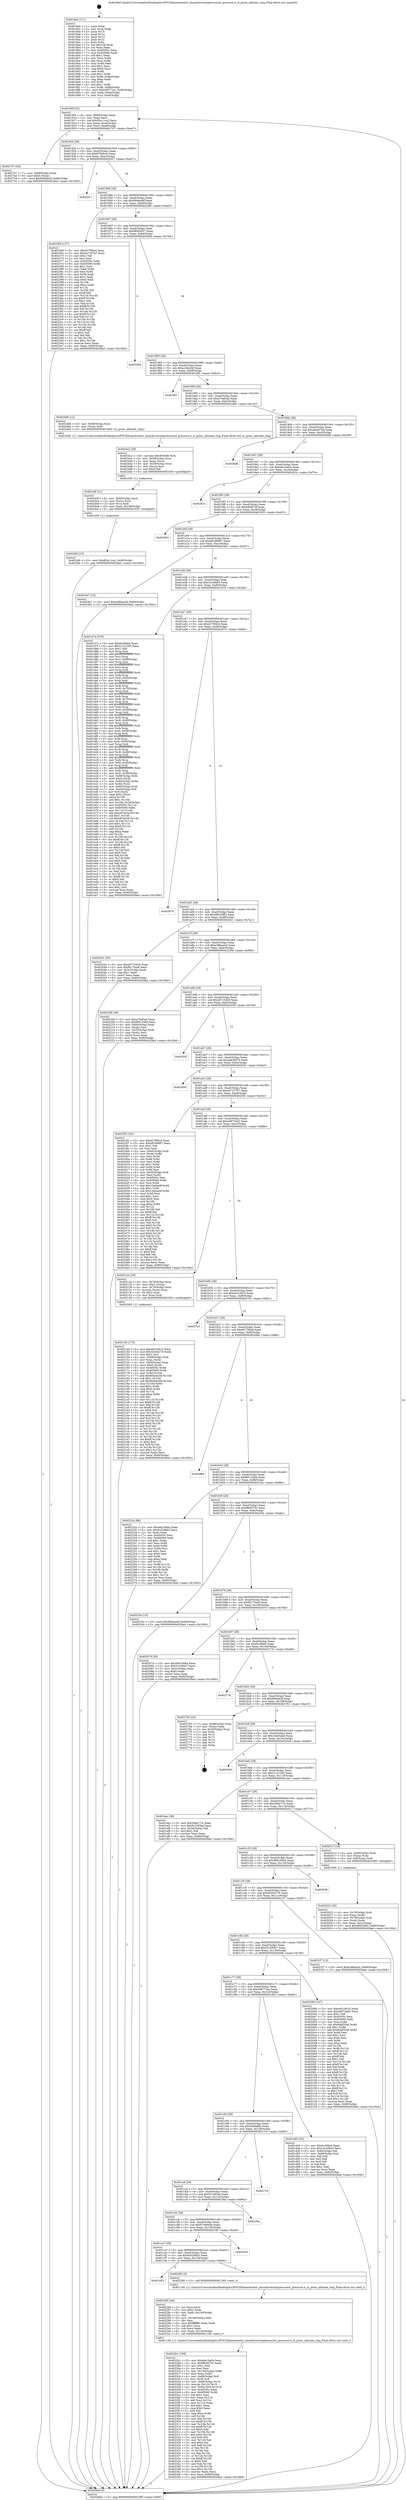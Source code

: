 digraph "0x4018a0" {
  label = "0x4018a0 (/mnt/c/Users/mathe/Desktop/tcc/POCII/binaries/extr_linuxdriversiiopressurest_pressure.h_st_press_allocate_ring_Final-ollvm.out::main(0))"
  labelloc = "t"
  node[shape=record]

  Entry [label="",width=0.3,height=0.3,shape=circle,fillcolor=black,style=filled]
  "0x40190f" [label="{
     0x40190f [32]\l
     | [instrs]\l
     &nbsp;&nbsp;0x40190f \<+6\>: mov -0x90(%rbp),%eax\l
     &nbsp;&nbsp;0x401915 \<+2\>: mov %eax,%ecx\l
     &nbsp;&nbsp;0x401917 \<+6\>: sub $0x85e11ca2,%ecx\l
     &nbsp;&nbsp;0x40191d \<+6\>: mov %eax,-0xa4(%rbp)\l
     &nbsp;&nbsp;0x401923 \<+6\>: mov %ecx,-0xa8(%rbp)\l
     &nbsp;&nbsp;0x401929 \<+6\>: je 0000000000402747 \<main+0xea7\>\l
  }"]
  "0x402747" [label="{
     0x402747 [28]\l
     | [instrs]\l
     &nbsp;&nbsp;0x402747 \<+7\>: mov -0x88(%rbp),%rax\l
     &nbsp;&nbsp;0x40274e \<+6\>: movl $0x0,(%rax)\l
     &nbsp;&nbsp;0x402754 \<+10\>: movl $0xfe66da3f,-0x90(%rbp)\l
     &nbsp;&nbsp;0x40275e \<+5\>: jmp 00000000004028ad \<main+0x100d\>\l
  }"]
  "0x40192f" [label="{
     0x40192f [28]\l
     | [instrs]\l
     &nbsp;&nbsp;0x40192f \<+5\>: jmp 0000000000401934 \<main+0x94\>\l
     &nbsp;&nbsp;0x401934 \<+6\>: mov -0xa4(%rbp),%eax\l
     &nbsp;&nbsp;0x40193a \<+5\>: sub $0x8784fcc0,%eax\l
     &nbsp;&nbsp;0x40193f \<+6\>: mov %eax,-0xac(%rbp)\l
     &nbsp;&nbsp;0x401945 \<+6\>: je 00000000004025c7 \<main+0xd27\>\l
  }"]
  Exit [label="",width=0.3,height=0.3,shape=circle,fillcolor=black,style=filled,peripheries=2]
  "0x4025c7" [label="{
     0x4025c7\l
  }", style=dashed]
  "0x40194b" [label="{
     0x40194b [28]\l
     | [instrs]\l
     &nbsp;&nbsp;0x40194b \<+5\>: jmp 0000000000401950 \<main+0xb0\>\l
     &nbsp;&nbsp;0x401950 \<+6\>: mov -0xa4(%rbp),%eax\l
     &nbsp;&nbsp;0x401956 \<+5\>: sub $0x994eeebf,%eax\l
     &nbsp;&nbsp;0x40195b \<+6\>: mov %eax,-0xb0(%rbp)\l
     &nbsp;&nbsp;0x401961 \<+6\>: je 0000000000402369 \<main+0xac9\>\l
  }"]
  "0x4024f4" [label="{
     0x4024f4 [15]\l
     | [instrs]\l
     &nbsp;&nbsp;0x4024f4 \<+10\>: movl $0x85e11ca2,-0x90(%rbp)\l
     &nbsp;&nbsp;0x4024fe \<+5\>: jmp 00000000004028ad \<main+0x100d\>\l
  }"]
  "0x402369" [label="{
     0x402369 [137]\l
     | [instrs]\l
     &nbsp;&nbsp;0x402369 \<+5\>: mov $0xd27f56c4,%eax\l
     &nbsp;&nbsp;0x40236e \<+5\>: mov $0xea7237b7,%ecx\l
     &nbsp;&nbsp;0x402373 \<+2\>: mov $0x1,%dl\l
     &nbsp;&nbsp;0x402375 \<+2\>: xor %esi,%esi\l
     &nbsp;&nbsp;0x402377 \<+7\>: mov 0x40505c,%edi\l
     &nbsp;&nbsp;0x40237e \<+8\>: mov 0x405060,%r8d\l
     &nbsp;&nbsp;0x402386 \<+3\>: sub $0x1,%esi\l
     &nbsp;&nbsp;0x402389 \<+3\>: mov %edi,%r9d\l
     &nbsp;&nbsp;0x40238c \<+3\>: add %esi,%r9d\l
     &nbsp;&nbsp;0x40238f \<+4\>: imul %r9d,%edi\l
     &nbsp;&nbsp;0x402393 \<+3\>: and $0x1,%edi\l
     &nbsp;&nbsp;0x402396 \<+3\>: cmp $0x0,%edi\l
     &nbsp;&nbsp;0x402399 \<+4\>: sete %r10b\l
     &nbsp;&nbsp;0x40239d \<+4\>: cmp $0xa,%r8d\l
     &nbsp;&nbsp;0x4023a1 \<+4\>: setl %r11b\l
     &nbsp;&nbsp;0x4023a5 \<+3\>: mov %r10b,%bl\l
     &nbsp;&nbsp;0x4023a8 \<+3\>: xor $0xff,%bl\l
     &nbsp;&nbsp;0x4023ab \<+3\>: mov %r11b,%r14b\l
     &nbsp;&nbsp;0x4023ae \<+4\>: xor $0xff,%r14b\l
     &nbsp;&nbsp;0x4023b2 \<+3\>: xor $0x1,%dl\l
     &nbsp;&nbsp;0x4023b5 \<+3\>: mov %bl,%r15b\l
     &nbsp;&nbsp;0x4023b8 \<+4\>: and $0xff,%r15b\l
     &nbsp;&nbsp;0x4023bc \<+3\>: and %dl,%r10b\l
     &nbsp;&nbsp;0x4023bf \<+3\>: mov %r14b,%r12b\l
     &nbsp;&nbsp;0x4023c2 \<+4\>: and $0xff,%r12b\l
     &nbsp;&nbsp;0x4023c6 \<+3\>: and %dl,%r11b\l
     &nbsp;&nbsp;0x4023c9 \<+3\>: or %r10b,%r15b\l
     &nbsp;&nbsp;0x4023cc \<+3\>: or %r11b,%r12b\l
     &nbsp;&nbsp;0x4023cf \<+3\>: xor %r12b,%r15b\l
     &nbsp;&nbsp;0x4023d2 \<+3\>: or %r14b,%bl\l
     &nbsp;&nbsp;0x4023d5 \<+3\>: xor $0xff,%bl\l
     &nbsp;&nbsp;0x4023d8 \<+3\>: or $0x1,%dl\l
     &nbsp;&nbsp;0x4023db \<+2\>: and %dl,%bl\l
     &nbsp;&nbsp;0x4023dd \<+3\>: or %bl,%r15b\l
     &nbsp;&nbsp;0x4023e0 \<+4\>: test $0x1,%r15b\l
     &nbsp;&nbsp;0x4023e4 \<+3\>: cmovne %ecx,%eax\l
     &nbsp;&nbsp;0x4023e7 \<+6\>: mov %eax,-0x90(%rbp)\l
     &nbsp;&nbsp;0x4023ed \<+5\>: jmp 00000000004028ad \<main+0x100d\>\l
  }"]
  "0x401967" [label="{
     0x401967 [28]\l
     | [instrs]\l
     &nbsp;&nbsp;0x401967 \<+5\>: jmp 000000000040196c \<main+0xcc\>\l
     &nbsp;&nbsp;0x40196c \<+6\>: mov -0xa4(%rbp),%eax\l
     &nbsp;&nbsp;0x401972 \<+5\>: sub $0x9f045d37,%eax\l
     &nbsp;&nbsp;0x401977 \<+6\>: mov %eax,-0xb4(%rbp)\l
     &nbsp;&nbsp;0x40197d \<+6\>: je 0000000000402004 \<main+0x764\>\l
  }"]
  "0x4024df" [label="{
     0x4024df [21]\l
     | [instrs]\l
     &nbsp;&nbsp;0x4024df \<+4\>: mov -0x68(%rbp),%rcx\l
     &nbsp;&nbsp;0x4024e3 \<+3\>: mov (%rcx),%rcx\l
     &nbsp;&nbsp;0x4024e6 \<+3\>: mov %rcx,%rdi\l
     &nbsp;&nbsp;0x4024e9 \<+6\>: mov %eax,-0x148(%rbp)\l
     &nbsp;&nbsp;0x4024ef \<+5\>: call 0000000000401030 \<free@plt\>\l
     | [calls]\l
     &nbsp;&nbsp;0x401030 \{1\} (unknown)\l
  }"]
  "0x402004" [label="{
     0x402004\l
  }", style=dashed]
  "0x401983" [label="{
     0x401983 [28]\l
     | [instrs]\l
     &nbsp;&nbsp;0x401983 \<+5\>: jmp 0000000000401988 \<main+0xe8\>\l
     &nbsp;&nbsp;0x401988 \<+6\>: mov -0xa4(%rbp),%eax\l
     &nbsp;&nbsp;0x40198e \<+5\>: sub $0xa14ba3ef,%eax\l
     &nbsp;&nbsp;0x401993 \<+6\>: mov %eax,-0xb8(%rbp)\l
     &nbsp;&nbsp;0x401999 \<+6\>: je 0000000000401f65 \<main+0x6c5\>\l
  }"]
  "0x4024c2" [label="{
     0x4024c2 [29]\l
     | [instrs]\l
     &nbsp;&nbsp;0x4024c2 \<+10\>: movabs $0x4030d6,%rdi\l
     &nbsp;&nbsp;0x4024cc \<+4\>: mov -0x58(%rbp),%rcx\l
     &nbsp;&nbsp;0x4024d0 \<+2\>: mov %eax,(%rcx)\l
     &nbsp;&nbsp;0x4024d2 \<+4\>: mov -0x58(%rbp),%rcx\l
     &nbsp;&nbsp;0x4024d6 \<+2\>: mov (%rcx),%esi\l
     &nbsp;&nbsp;0x4024d8 \<+2\>: mov $0x0,%al\l
     &nbsp;&nbsp;0x4024da \<+5\>: call 0000000000401040 \<printf@plt\>\l
     | [calls]\l
     &nbsp;&nbsp;0x401040 \{1\} (unknown)\l
  }"]
  "0x401f65" [label="{
     0x401f65\l
  }", style=dashed]
  "0x40199f" [label="{
     0x40199f [28]\l
     | [instrs]\l
     &nbsp;&nbsp;0x40199f \<+5\>: jmp 00000000004019a4 \<main+0x104\>\l
     &nbsp;&nbsp;0x4019a4 \<+6\>: mov -0xa4(%rbp),%eax\l
     &nbsp;&nbsp;0x4019aa \<+5\>: sub $0xa70afced,%eax\l
     &nbsp;&nbsp;0x4019af \<+6\>: mov %eax,-0xbc(%rbp)\l
     &nbsp;&nbsp;0x4019b5 \<+6\>: je 00000000004024b6 \<main+0xc16\>\l
  }"]
  "0x4022b1" [label="{
     0x4022b1 [169]\l
     | [instrs]\l
     &nbsp;&nbsp;0x4022b1 \<+5\>: mov $0xabe19a5a,%ecx\l
     &nbsp;&nbsp;0x4022b6 \<+5\>: mov $0xf9b9570c,%edx\l
     &nbsp;&nbsp;0x4022bb \<+3\>: mov $0x1,%dil\l
     &nbsp;&nbsp;0x4022be \<+2\>: xor %esi,%esi\l
     &nbsp;&nbsp;0x4022c0 \<+7\>: mov -0x144(%rbp),%r8d\l
     &nbsp;&nbsp;0x4022c7 \<+4\>: imul %eax,%r8d\l
     &nbsp;&nbsp;0x4022cb \<+4\>: mov -0x68(%rbp),%r9\l
     &nbsp;&nbsp;0x4022cf \<+3\>: mov (%r9),%r9\l
     &nbsp;&nbsp;0x4022d2 \<+4\>: mov -0x60(%rbp),%r10\l
     &nbsp;&nbsp;0x4022d6 \<+3\>: movslq (%r10),%r10\l
     &nbsp;&nbsp;0x4022d9 \<+4\>: mov %r8d,(%r9,%r10,4)\l
     &nbsp;&nbsp;0x4022dd \<+7\>: mov 0x40505c,%eax\l
     &nbsp;&nbsp;0x4022e4 \<+8\>: mov 0x405060,%r8d\l
     &nbsp;&nbsp;0x4022ec \<+3\>: sub $0x1,%esi\l
     &nbsp;&nbsp;0x4022ef \<+3\>: mov %eax,%r11d\l
     &nbsp;&nbsp;0x4022f2 \<+3\>: add %esi,%r11d\l
     &nbsp;&nbsp;0x4022f5 \<+4\>: imul %r11d,%eax\l
     &nbsp;&nbsp;0x4022f9 \<+3\>: and $0x1,%eax\l
     &nbsp;&nbsp;0x4022fc \<+3\>: cmp $0x0,%eax\l
     &nbsp;&nbsp;0x4022ff \<+3\>: sete %bl\l
     &nbsp;&nbsp;0x402302 \<+4\>: cmp $0xa,%r8d\l
     &nbsp;&nbsp;0x402306 \<+4\>: setl %r14b\l
     &nbsp;&nbsp;0x40230a \<+3\>: mov %bl,%r15b\l
     &nbsp;&nbsp;0x40230d \<+4\>: xor $0xff,%r15b\l
     &nbsp;&nbsp;0x402311 \<+3\>: mov %r14b,%r12b\l
     &nbsp;&nbsp;0x402314 \<+4\>: xor $0xff,%r12b\l
     &nbsp;&nbsp;0x402318 \<+4\>: xor $0x0,%dil\l
     &nbsp;&nbsp;0x40231c \<+3\>: mov %r15b,%r13b\l
     &nbsp;&nbsp;0x40231f \<+4\>: and $0x0,%r13b\l
     &nbsp;&nbsp;0x402323 \<+3\>: and %dil,%bl\l
     &nbsp;&nbsp;0x402326 \<+3\>: mov %r12b,%al\l
     &nbsp;&nbsp;0x402329 \<+2\>: and $0x0,%al\l
     &nbsp;&nbsp;0x40232b \<+3\>: and %dil,%r14b\l
     &nbsp;&nbsp;0x40232e \<+3\>: or %bl,%r13b\l
     &nbsp;&nbsp;0x402331 \<+3\>: or %r14b,%al\l
     &nbsp;&nbsp;0x402334 \<+3\>: xor %al,%r13b\l
     &nbsp;&nbsp;0x402337 \<+3\>: or %r12b,%r15b\l
     &nbsp;&nbsp;0x40233a \<+4\>: xor $0xff,%r15b\l
     &nbsp;&nbsp;0x40233e \<+4\>: or $0x0,%dil\l
     &nbsp;&nbsp;0x402342 \<+3\>: and %dil,%r15b\l
     &nbsp;&nbsp;0x402345 \<+3\>: or %r15b,%r13b\l
     &nbsp;&nbsp;0x402348 \<+4\>: test $0x1,%r13b\l
     &nbsp;&nbsp;0x40234c \<+3\>: cmovne %edx,%ecx\l
     &nbsp;&nbsp;0x40234f \<+6\>: mov %ecx,-0x90(%rbp)\l
     &nbsp;&nbsp;0x402355 \<+5\>: jmp 00000000004028ad \<main+0x100d\>\l
  }"]
  "0x4024b6" [label="{
     0x4024b6 [12]\l
     | [instrs]\l
     &nbsp;&nbsp;0x4024b6 \<+4\>: mov -0x68(%rbp),%rax\l
     &nbsp;&nbsp;0x4024ba \<+3\>: mov (%rax),%rdi\l
     &nbsp;&nbsp;0x4024bd \<+5\>: call 00000000004016d0 \<st_press_allocate_ring\>\l
     | [calls]\l
     &nbsp;&nbsp;0x4016d0 \{1\} (/mnt/c/Users/mathe/Desktop/tcc/POCII/binaries/extr_linuxdriversiiopressurest_pressure.h_st_press_allocate_ring_Final-ollvm.out::st_press_allocate_ring)\l
  }"]
  "0x4019bb" [label="{
     0x4019bb [28]\l
     | [instrs]\l
     &nbsp;&nbsp;0x4019bb \<+5\>: jmp 00000000004019c0 \<main+0x120\>\l
     &nbsp;&nbsp;0x4019c0 \<+6\>: mov -0xa4(%rbp),%eax\l
     &nbsp;&nbsp;0x4019c6 \<+5\>: sub $0xaa0207a9,%eax\l
     &nbsp;&nbsp;0x4019cb \<+6\>: mov %eax,-0xc0(%rbp)\l
     &nbsp;&nbsp;0x4019d1 \<+6\>: je 00000000004026d8 \<main+0xe38\>\l
  }"]
  "0x402285" [label="{
     0x402285 [44]\l
     | [instrs]\l
     &nbsp;&nbsp;0x402285 \<+2\>: xor %ecx,%ecx\l
     &nbsp;&nbsp;0x402287 \<+5\>: mov $0x2,%edx\l
     &nbsp;&nbsp;0x40228c \<+6\>: mov %edx,-0x140(%rbp)\l
     &nbsp;&nbsp;0x402292 \<+1\>: cltd\l
     &nbsp;&nbsp;0x402293 \<+6\>: mov -0x140(%rbp),%esi\l
     &nbsp;&nbsp;0x402299 \<+2\>: idiv %esi\l
     &nbsp;&nbsp;0x40229b \<+6\>: imul $0xfffffffe,%edx,%edx\l
     &nbsp;&nbsp;0x4022a1 \<+3\>: sub $0x1,%ecx\l
     &nbsp;&nbsp;0x4022a4 \<+2\>: sub %ecx,%edx\l
     &nbsp;&nbsp;0x4022a6 \<+6\>: mov %edx,-0x144(%rbp)\l
     &nbsp;&nbsp;0x4022ac \<+5\>: call 0000000000401160 \<next_i\>\l
     | [calls]\l
     &nbsp;&nbsp;0x401160 \{1\} (/mnt/c/Users/mathe/Desktop/tcc/POCII/binaries/extr_linuxdriversiiopressurest_pressure.h_st_press_allocate_ring_Final-ollvm.out::next_i)\l
  }"]
  "0x4026d8" [label="{
     0x4026d8\l
  }", style=dashed]
  "0x4019d7" [label="{
     0x4019d7 [28]\l
     | [instrs]\l
     &nbsp;&nbsp;0x4019d7 \<+5\>: jmp 00000000004019dc \<main+0x13c\>\l
     &nbsp;&nbsp;0x4019dc \<+6\>: mov -0xa4(%rbp),%eax\l
     &nbsp;&nbsp;0x4019e2 \<+5\>: sub $0xabe19a5a,%eax\l
     &nbsp;&nbsp;0x4019e7 \<+6\>: mov %eax,-0xc4(%rbp)\l
     &nbsp;&nbsp;0x4019ed \<+6\>: je 000000000040281e \<main+0xf7e\>\l
  }"]
  "0x401d03" [label="{
     0x401d03\l
  }", style=dashed]
  "0x40281e" [label="{
     0x40281e\l
  }", style=dashed]
  "0x4019f3" [label="{
     0x4019f3 [28]\l
     | [instrs]\l
     &nbsp;&nbsp;0x4019f3 \<+5\>: jmp 00000000004019f8 \<main+0x158\>\l
     &nbsp;&nbsp;0x4019f8 \<+6\>: mov -0xa4(%rbp),%eax\l
     &nbsp;&nbsp;0x4019fe \<+5\>: sub $0xb4bf07af,%eax\l
     &nbsp;&nbsp;0x401a03 \<+6\>: mov %eax,-0xc8(%rbp)\l
     &nbsp;&nbsp;0x401a09 \<+6\>: je 0000000000402503 \<main+0xc63\>\l
  }"]
  "0x402280" [label="{
     0x402280 [5]\l
     | [instrs]\l
     &nbsp;&nbsp;0x402280 \<+5\>: call 0000000000401160 \<next_i\>\l
     | [calls]\l
     &nbsp;&nbsp;0x401160 \{1\} (/mnt/c/Users/mathe/Desktop/tcc/POCII/binaries/extr_linuxdriversiiopressurest_pressure.h_st_press_allocate_ring_Final-ollvm.out::next_i)\l
  }"]
  "0x402503" [label="{
     0x402503\l
  }", style=dashed]
  "0x401a0f" [label="{
     0x401a0f [28]\l
     | [instrs]\l
     &nbsp;&nbsp;0x401a0f \<+5\>: jmp 0000000000401a14 \<main+0x174\>\l
     &nbsp;&nbsp;0x401a14 \<+6\>: mov -0xa4(%rbp),%eax\l
     &nbsp;&nbsp;0x401a1a \<+5\>: sub $0xb8189d67,%eax\l
     &nbsp;&nbsp;0x401a1f \<+6\>: mov %eax,-0xcc(%rbp)\l
     &nbsp;&nbsp;0x401a25 \<+6\>: je 00000000004024a7 \<main+0xc07\>\l
  }"]
  "0x401ce7" [label="{
     0x401ce7 [28]\l
     | [instrs]\l
     &nbsp;&nbsp;0x401ce7 \<+5\>: jmp 0000000000401cec \<main+0x44c\>\l
     &nbsp;&nbsp;0x401cec \<+6\>: mov -0xa4(%rbp),%eax\l
     &nbsp;&nbsp;0x401cf2 \<+5\>: sub $0x6c029bb3,%eax\l
     &nbsp;&nbsp;0x401cf7 \<+6\>: mov %eax,-0x134(%rbp)\l
     &nbsp;&nbsp;0x401cfd \<+6\>: je 0000000000402280 \<main+0x9e0\>\l
  }"]
  "0x4024a7" [label="{
     0x4024a7 [15]\l
     | [instrs]\l
     &nbsp;&nbsp;0x4024a7 \<+10\>: movl $0xe38baa2d,-0x90(%rbp)\l
     &nbsp;&nbsp;0x4024b1 \<+5\>: jmp 00000000004028ad \<main+0x100d\>\l
  }"]
  "0x401a2b" [label="{
     0x401a2b [28]\l
     | [instrs]\l
     &nbsp;&nbsp;0x401a2b \<+5\>: jmp 0000000000401a30 \<main+0x190\>\l
     &nbsp;&nbsp;0x401a30 \<+6\>: mov -0xa4(%rbp),%eax\l
     &nbsp;&nbsp;0x401a36 \<+5\>: sub $0xc41a0b63,%eax\l
     &nbsp;&nbsp;0x401a3b \<+6\>: mov %eax,-0xd0(%rbp)\l
     &nbsp;&nbsp;0x401a41 \<+6\>: je 0000000000401d7a \<main+0x4da\>\l
  }"]
  "0x402540" [label="{
     0x402540\l
  }", style=dashed]
  "0x401d7a" [label="{
     0x401d7a [370]\l
     | [instrs]\l
     &nbsp;&nbsp;0x401d7a \<+5\>: mov $0xfcc5fde0,%eax\l
     &nbsp;&nbsp;0x401d7f \<+5\>: mov $0x21c21393,%ecx\l
     &nbsp;&nbsp;0x401d84 \<+2\>: mov $0x1,%dl\l
     &nbsp;&nbsp;0x401d86 \<+3\>: mov %rsp,%rsi\l
     &nbsp;&nbsp;0x401d89 \<+4\>: add $0xfffffffffffffff0,%rsi\l
     &nbsp;&nbsp;0x401d8d \<+3\>: mov %rsi,%rsp\l
     &nbsp;&nbsp;0x401d90 \<+7\>: mov %rsi,-0x88(%rbp)\l
     &nbsp;&nbsp;0x401d97 \<+3\>: mov %rsp,%rsi\l
     &nbsp;&nbsp;0x401d9a \<+4\>: add $0xfffffffffffffff0,%rsi\l
     &nbsp;&nbsp;0x401d9e \<+3\>: mov %rsi,%rsp\l
     &nbsp;&nbsp;0x401da1 \<+3\>: mov %rsp,%rdi\l
     &nbsp;&nbsp;0x401da4 \<+4\>: add $0xfffffffffffffff0,%rdi\l
     &nbsp;&nbsp;0x401da8 \<+3\>: mov %rdi,%rsp\l
     &nbsp;&nbsp;0x401dab \<+4\>: mov %rdi,-0x80(%rbp)\l
     &nbsp;&nbsp;0x401daf \<+3\>: mov %rsp,%rdi\l
     &nbsp;&nbsp;0x401db2 \<+4\>: add $0xfffffffffffffff0,%rdi\l
     &nbsp;&nbsp;0x401db6 \<+3\>: mov %rdi,%rsp\l
     &nbsp;&nbsp;0x401db9 \<+4\>: mov %rdi,-0x78(%rbp)\l
     &nbsp;&nbsp;0x401dbd \<+3\>: mov %rsp,%rdi\l
     &nbsp;&nbsp;0x401dc0 \<+4\>: add $0xfffffffffffffff0,%rdi\l
     &nbsp;&nbsp;0x401dc4 \<+3\>: mov %rdi,%rsp\l
     &nbsp;&nbsp;0x401dc7 \<+4\>: mov %rdi,-0x70(%rbp)\l
     &nbsp;&nbsp;0x401dcb \<+3\>: mov %rsp,%rdi\l
     &nbsp;&nbsp;0x401dce \<+4\>: add $0xfffffffffffffff0,%rdi\l
     &nbsp;&nbsp;0x401dd2 \<+3\>: mov %rdi,%rsp\l
     &nbsp;&nbsp;0x401dd5 \<+4\>: mov %rdi,-0x68(%rbp)\l
     &nbsp;&nbsp;0x401dd9 \<+3\>: mov %rsp,%rdi\l
     &nbsp;&nbsp;0x401ddc \<+4\>: add $0xfffffffffffffff0,%rdi\l
     &nbsp;&nbsp;0x401de0 \<+3\>: mov %rdi,%rsp\l
     &nbsp;&nbsp;0x401de3 \<+4\>: mov %rdi,-0x60(%rbp)\l
     &nbsp;&nbsp;0x401de7 \<+3\>: mov %rsp,%rdi\l
     &nbsp;&nbsp;0x401dea \<+4\>: add $0xfffffffffffffff0,%rdi\l
     &nbsp;&nbsp;0x401dee \<+3\>: mov %rdi,%rsp\l
     &nbsp;&nbsp;0x401df1 \<+4\>: mov %rdi,-0x58(%rbp)\l
     &nbsp;&nbsp;0x401df5 \<+3\>: mov %rsp,%rdi\l
     &nbsp;&nbsp;0x401df8 \<+4\>: add $0xfffffffffffffff0,%rdi\l
     &nbsp;&nbsp;0x401dfc \<+3\>: mov %rdi,%rsp\l
     &nbsp;&nbsp;0x401dff \<+4\>: mov %rdi,-0x50(%rbp)\l
     &nbsp;&nbsp;0x401e03 \<+3\>: mov %rsp,%rdi\l
     &nbsp;&nbsp;0x401e06 \<+4\>: add $0xfffffffffffffff0,%rdi\l
     &nbsp;&nbsp;0x401e0a \<+3\>: mov %rdi,%rsp\l
     &nbsp;&nbsp;0x401e0d \<+4\>: mov %rdi,-0x48(%rbp)\l
     &nbsp;&nbsp;0x401e11 \<+3\>: mov %rsp,%rdi\l
     &nbsp;&nbsp;0x401e14 \<+4\>: add $0xfffffffffffffff0,%rdi\l
     &nbsp;&nbsp;0x401e18 \<+3\>: mov %rdi,%rsp\l
     &nbsp;&nbsp;0x401e1b \<+4\>: mov %rdi,-0x40(%rbp)\l
     &nbsp;&nbsp;0x401e1f \<+3\>: mov %rsp,%rdi\l
     &nbsp;&nbsp;0x401e22 \<+4\>: add $0xfffffffffffffff0,%rdi\l
     &nbsp;&nbsp;0x401e26 \<+3\>: mov %rdi,%rsp\l
     &nbsp;&nbsp;0x401e29 \<+4\>: mov %rdi,-0x38(%rbp)\l
     &nbsp;&nbsp;0x401e2d \<+7\>: mov -0x88(%rbp),%rdi\l
     &nbsp;&nbsp;0x401e34 \<+6\>: movl $0x0,(%rdi)\l
     &nbsp;&nbsp;0x401e3a \<+7\>: mov -0x94(%rbp),%r8d\l
     &nbsp;&nbsp;0x401e41 \<+3\>: mov %r8d,(%rsi)\l
     &nbsp;&nbsp;0x401e44 \<+4\>: mov -0x80(%rbp),%rdi\l
     &nbsp;&nbsp;0x401e48 \<+7\>: mov -0xa0(%rbp),%r9\l
     &nbsp;&nbsp;0x401e4f \<+3\>: mov %r9,(%rdi)\l
     &nbsp;&nbsp;0x401e52 \<+3\>: cmpl $0x2,(%rsi)\l
     &nbsp;&nbsp;0x401e55 \<+4\>: setne %r10b\l
     &nbsp;&nbsp;0x401e59 \<+4\>: and $0x1,%r10b\l
     &nbsp;&nbsp;0x401e5d \<+4\>: mov %r10b,-0x2d(%rbp)\l
     &nbsp;&nbsp;0x401e61 \<+8\>: mov 0x40505c,%r11d\l
     &nbsp;&nbsp;0x401e69 \<+7\>: mov 0x405060,%ebx\l
     &nbsp;&nbsp;0x401e70 \<+3\>: mov %r11d,%r14d\l
     &nbsp;&nbsp;0x401e73 \<+7\>: add $0xe87ae3d,%r14d\l
     &nbsp;&nbsp;0x401e7a \<+4\>: sub $0x1,%r14d\l
     &nbsp;&nbsp;0x401e7e \<+7\>: sub $0xe87ae3d,%r14d\l
     &nbsp;&nbsp;0x401e85 \<+4\>: imul %r14d,%r11d\l
     &nbsp;&nbsp;0x401e89 \<+4\>: and $0x1,%r11d\l
     &nbsp;&nbsp;0x401e8d \<+4\>: cmp $0x0,%r11d\l
     &nbsp;&nbsp;0x401e91 \<+4\>: sete %r10b\l
     &nbsp;&nbsp;0x401e95 \<+3\>: cmp $0xa,%ebx\l
     &nbsp;&nbsp;0x401e98 \<+4\>: setl %r15b\l
     &nbsp;&nbsp;0x401e9c \<+3\>: mov %r10b,%r12b\l
     &nbsp;&nbsp;0x401e9f \<+4\>: xor $0xff,%r12b\l
     &nbsp;&nbsp;0x401ea3 \<+3\>: mov %r15b,%r13b\l
     &nbsp;&nbsp;0x401ea6 \<+4\>: xor $0xff,%r13b\l
     &nbsp;&nbsp;0x401eaa \<+3\>: xor $0x0,%dl\l
     &nbsp;&nbsp;0x401ead \<+3\>: mov %r12b,%sil\l
     &nbsp;&nbsp;0x401eb0 \<+4\>: and $0x0,%sil\l
     &nbsp;&nbsp;0x401eb4 \<+3\>: and %dl,%r10b\l
     &nbsp;&nbsp;0x401eb7 \<+3\>: mov %r13b,%dil\l
     &nbsp;&nbsp;0x401eba \<+4\>: and $0x0,%dil\l
     &nbsp;&nbsp;0x401ebe \<+3\>: and %dl,%r15b\l
     &nbsp;&nbsp;0x401ec1 \<+3\>: or %r10b,%sil\l
     &nbsp;&nbsp;0x401ec4 \<+3\>: or %r15b,%dil\l
     &nbsp;&nbsp;0x401ec7 \<+3\>: xor %dil,%sil\l
     &nbsp;&nbsp;0x401eca \<+3\>: or %r13b,%r12b\l
     &nbsp;&nbsp;0x401ecd \<+4\>: xor $0xff,%r12b\l
     &nbsp;&nbsp;0x401ed1 \<+3\>: or $0x0,%dl\l
     &nbsp;&nbsp;0x401ed4 \<+3\>: and %dl,%r12b\l
     &nbsp;&nbsp;0x401ed7 \<+3\>: or %r12b,%sil\l
     &nbsp;&nbsp;0x401eda \<+4\>: test $0x1,%sil\l
     &nbsp;&nbsp;0x401ede \<+3\>: cmovne %ecx,%eax\l
     &nbsp;&nbsp;0x401ee1 \<+6\>: mov %eax,-0x90(%rbp)\l
     &nbsp;&nbsp;0x401ee7 \<+5\>: jmp 00000000004028ad \<main+0x100d\>\l
  }"]
  "0x401a47" [label="{
     0x401a47 [28]\l
     | [instrs]\l
     &nbsp;&nbsp;0x401a47 \<+5\>: jmp 0000000000401a4c \<main+0x1ac\>\l
     &nbsp;&nbsp;0x401a4c \<+6\>: mov -0xa4(%rbp),%eax\l
     &nbsp;&nbsp;0x401a52 \<+5\>: sub $0xd27f56c4,%eax\l
     &nbsp;&nbsp;0x401a57 \<+6\>: mov %eax,-0xd4(%rbp)\l
     &nbsp;&nbsp;0x401a5d \<+6\>: je 0000000000402874 \<main+0xfd4\>\l
  }"]
  "0x401ccb" [label="{
     0x401ccb [28]\l
     | [instrs]\l
     &nbsp;&nbsp;0x401ccb \<+5\>: jmp 0000000000401cd0 \<main+0x430\>\l
     &nbsp;&nbsp;0x401cd0 \<+6\>: mov -0xa4(%rbp),%eax\l
     &nbsp;&nbsp;0x401cd6 \<+5\>: sub $0x67494e0e,%eax\l
     &nbsp;&nbsp;0x401cdb \<+6\>: mov %eax,-0x130(%rbp)\l
     &nbsp;&nbsp;0x401ce1 \<+6\>: je 0000000000402540 \<main+0xca0\>\l
  }"]
  "0x402874" [label="{
     0x402874\l
  }", style=dashed]
  "0x401a63" [label="{
     0x401a63 [28]\l
     | [instrs]\l
     &nbsp;&nbsp;0x401a63 \<+5\>: jmp 0000000000401a68 \<main+0x1c8\>\l
     &nbsp;&nbsp;0x401a68 \<+6\>: mov -0xa4(%rbp),%eax\l
     &nbsp;&nbsp;0x401a6e \<+5\>: sub $0xd891bf83,%eax\l
     &nbsp;&nbsp;0x401a73 \<+6\>: mov %eax,-0xd8(%rbp)\l
     &nbsp;&nbsp;0x401a79 \<+6\>: je 0000000000402041 \<main+0x7a1\>\l
  }"]
  "0x401f0a" [label="{
     0x401f0a\l
  }", style=dashed]
  "0x402041" [label="{
     0x402041 [30]\l
     | [instrs]\l
     &nbsp;&nbsp;0x402041 \<+5\>: mov $0xe8710429,%eax\l
     &nbsp;&nbsp;0x402046 \<+5\>: mov $0xfb175ac6,%ecx\l
     &nbsp;&nbsp;0x40204b \<+3\>: mov -0x2c(%rbp),%edx\l
     &nbsp;&nbsp;0x40204e \<+3\>: cmp $0x1,%edx\l
     &nbsp;&nbsp;0x402051 \<+3\>: cmovl %ecx,%eax\l
     &nbsp;&nbsp;0x402054 \<+6\>: mov %eax,-0x90(%rbp)\l
     &nbsp;&nbsp;0x40205a \<+5\>: jmp 00000000004028ad \<main+0x100d\>\l
  }"]
  "0x401a7f" [label="{
     0x401a7f [28]\l
     | [instrs]\l
     &nbsp;&nbsp;0x401a7f \<+5\>: jmp 0000000000401a84 \<main+0x1e4\>\l
     &nbsp;&nbsp;0x401a84 \<+6\>: mov -0xa4(%rbp),%eax\l
     &nbsp;&nbsp;0x401a8a \<+5\>: sub $0xe38baa2d,%eax\l
     &nbsp;&nbsp;0x401a8f \<+6\>: mov %eax,-0xdc(%rbp)\l
     &nbsp;&nbsp;0x401a95 \<+6\>: je 0000000000402206 \<main+0x966\>\l
  }"]
  "0x401caf" [label="{
     0x401caf [28]\l
     | [instrs]\l
     &nbsp;&nbsp;0x401caf \<+5\>: jmp 0000000000401cb4 \<main+0x414\>\l
     &nbsp;&nbsp;0x401cb4 \<+6\>: mov -0xa4(%rbp),%eax\l
     &nbsp;&nbsp;0x401cba \<+5\>: sub $0x5c1583ae,%eax\l
     &nbsp;&nbsp;0x401cbf \<+6\>: mov %eax,-0x12c(%rbp)\l
     &nbsp;&nbsp;0x401cc5 \<+6\>: je 0000000000401f0a \<main+0x66a\>\l
  }"]
  "0x402206" [label="{
     0x402206 [36]\l
     | [instrs]\l
     &nbsp;&nbsp;0x402206 \<+5\>: mov $0xa70afced,%eax\l
     &nbsp;&nbsp;0x40220b \<+5\>: mov $0xf65143bd,%ecx\l
     &nbsp;&nbsp;0x402210 \<+4\>: mov -0x60(%rbp),%rdx\l
     &nbsp;&nbsp;0x402214 \<+2\>: mov (%rdx),%esi\l
     &nbsp;&nbsp;0x402216 \<+4\>: mov -0x70(%rbp),%rdx\l
     &nbsp;&nbsp;0x40221a \<+2\>: cmp (%rdx),%esi\l
     &nbsp;&nbsp;0x40221c \<+3\>: cmovl %ecx,%eax\l
     &nbsp;&nbsp;0x40221f \<+6\>: mov %eax,-0x90(%rbp)\l
     &nbsp;&nbsp;0x402225 \<+5\>: jmp 00000000004028ad \<main+0x100d\>\l
  }"]
  "0x401a9b" [label="{
     0x401a9b [28]\l
     | [instrs]\l
     &nbsp;&nbsp;0x401a9b \<+5\>: jmp 0000000000401aa0 \<main+0x200\>\l
     &nbsp;&nbsp;0x401aa0 \<+6\>: mov -0xa4(%rbp),%eax\l
     &nbsp;&nbsp;0x401aa6 \<+5\>: sub $0xe8710429,%eax\l
     &nbsp;&nbsp;0x401aab \<+6\>: mov %eax,-0xe0(%rbp)\l
     &nbsp;&nbsp;0x401ab1 \<+6\>: je 000000000040205f \<main+0x7bf\>\l
  }"]
  "0x4027c0" [label="{
     0x4027c0\l
  }", style=dashed]
  "0x40205f" [label="{
     0x40205f\l
  }", style=dashed]
  "0x401ab7" [label="{
     0x401ab7 [28]\l
     | [instrs]\l
     &nbsp;&nbsp;0x401ab7 \<+5\>: jmp 0000000000401abc \<main+0x21c\>\l
     &nbsp;&nbsp;0x401abc \<+6\>: mov -0xa4(%rbp),%eax\l
     &nbsp;&nbsp;0x401ac2 \<+5\>: sub $0xea639d70,%eax\l
     &nbsp;&nbsp;0x401ac7 \<+6\>: mov %eax,-0xe4(%rbp)\l
     &nbsp;&nbsp;0x401acd \<+6\>: je 0000000000402645 \<main+0xda5\>\l
  }"]
  "0x40214b" [label="{
     0x40214b [172]\l
     | [instrs]\l
     &nbsp;&nbsp;0x40214b \<+5\>: mov $0xee518410,%ecx\l
     &nbsp;&nbsp;0x402150 \<+5\>: mov $0x5020d179,%edx\l
     &nbsp;&nbsp;0x402155 \<+3\>: mov $0x1,%sil\l
     &nbsp;&nbsp;0x402158 \<+4\>: mov -0x68(%rbp),%rdi\l
     &nbsp;&nbsp;0x40215c \<+3\>: mov %rax,(%rdi)\l
     &nbsp;&nbsp;0x40215f \<+4\>: mov -0x60(%rbp),%rax\l
     &nbsp;&nbsp;0x402163 \<+6\>: movl $0x0,(%rax)\l
     &nbsp;&nbsp;0x402169 \<+8\>: mov 0x40505c,%r8d\l
     &nbsp;&nbsp;0x402171 \<+8\>: mov 0x405060,%r9d\l
     &nbsp;&nbsp;0x402179 \<+3\>: mov %r8d,%r10d\l
     &nbsp;&nbsp;0x40217c \<+7\>: add $0x604ab20e,%r10d\l
     &nbsp;&nbsp;0x402183 \<+4\>: sub $0x1,%r10d\l
     &nbsp;&nbsp;0x402187 \<+7\>: sub $0x604ab20e,%r10d\l
     &nbsp;&nbsp;0x40218e \<+4\>: imul %r10d,%r8d\l
     &nbsp;&nbsp;0x402192 \<+4\>: and $0x1,%r8d\l
     &nbsp;&nbsp;0x402196 \<+4\>: cmp $0x0,%r8d\l
     &nbsp;&nbsp;0x40219a \<+4\>: sete %r11b\l
     &nbsp;&nbsp;0x40219e \<+4\>: cmp $0xa,%r9d\l
     &nbsp;&nbsp;0x4021a2 \<+3\>: setl %bl\l
     &nbsp;&nbsp;0x4021a5 \<+3\>: mov %r11b,%r14b\l
     &nbsp;&nbsp;0x4021a8 \<+4\>: xor $0xff,%r14b\l
     &nbsp;&nbsp;0x4021ac \<+3\>: mov %bl,%r15b\l
     &nbsp;&nbsp;0x4021af \<+4\>: xor $0xff,%r15b\l
     &nbsp;&nbsp;0x4021b3 \<+4\>: xor $0x0,%sil\l
     &nbsp;&nbsp;0x4021b7 \<+3\>: mov %r14b,%r12b\l
     &nbsp;&nbsp;0x4021ba \<+4\>: and $0x0,%r12b\l
     &nbsp;&nbsp;0x4021be \<+3\>: and %sil,%r11b\l
     &nbsp;&nbsp;0x4021c1 \<+3\>: mov %r15b,%r13b\l
     &nbsp;&nbsp;0x4021c4 \<+4\>: and $0x0,%r13b\l
     &nbsp;&nbsp;0x4021c8 \<+3\>: and %sil,%bl\l
     &nbsp;&nbsp;0x4021cb \<+3\>: or %r11b,%r12b\l
     &nbsp;&nbsp;0x4021ce \<+3\>: or %bl,%r13b\l
     &nbsp;&nbsp;0x4021d1 \<+3\>: xor %r13b,%r12b\l
     &nbsp;&nbsp;0x4021d4 \<+3\>: or %r15b,%r14b\l
     &nbsp;&nbsp;0x4021d7 \<+4\>: xor $0xff,%r14b\l
     &nbsp;&nbsp;0x4021db \<+4\>: or $0x0,%sil\l
     &nbsp;&nbsp;0x4021df \<+3\>: and %sil,%r14b\l
     &nbsp;&nbsp;0x4021e2 \<+3\>: or %r14b,%r12b\l
     &nbsp;&nbsp;0x4021e5 \<+4\>: test $0x1,%r12b\l
     &nbsp;&nbsp;0x4021e9 \<+3\>: cmovne %edx,%ecx\l
     &nbsp;&nbsp;0x4021ec \<+6\>: mov %ecx,-0x90(%rbp)\l
     &nbsp;&nbsp;0x4021f2 \<+5\>: jmp 00000000004028ad \<main+0x100d\>\l
  }"]
  "0x402645" [label="{
     0x402645\l
  }", style=dashed]
  "0x401ad3" [label="{
     0x401ad3 [28]\l
     | [instrs]\l
     &nbsp;&nbsp;0x401ad3 \<+5\>: jmp 0000000000401ad8 \<main+0x238\>\l
     &nbsp;&nbsp;0x401ad8 \<+6\>: mov -0xa4(%rbp),%eax\l
     &nbsp;&nbsp;0x401ade \<+5\>: sub $0xea7237b7,%eax\l
     &nbsp;&nbsp;0x401ae3 \<+6\>: mov %eax,-0xe8(%rbp)\l
     &nbsp;&nbsp;0x401ae9 \<+6\>: je 00000000004023f2 \<main+0xb52\>\l
  }"]
  "0x402023" [label="{
     0x402023 [30]\l
     | [instrs]\l
     &nbsp;&nbsp;0x402023 \<+4\>: mov -0x78(%rbp),%rdi\l
     &nbsp;&nbsp;0x402027 \<+2\>: mov %eax,(%rdi)\l
     &nbsp;&nbsp;0x402029 \<+4\>: mov -0x78(%rbp),%rdi\l
     &nbsp;&nbsp;0x40202d \<+2\>: mov (%rdi),%eax\l
     &nbsp;&nbsp;0x40202f \<+3\>: mov %eax,-0x2c(%rbp)\l
     &nbsp;&nbsp;0x402032 \<+10\>: movl $0xd891bf83,-0x90(%rbp)\l
     &nbsp;&nbsp;0x40203c \<+5\>: jmp 00000000004028ad \<main+0x100d\>\l
  }"]
  "0x4023f2" [label="{
     0x4023f2 [181]\l
     | [instrs]\l
     &nbsp;&nbsp;0x4023f2 \<+5\>: mov $0xd27f56c4,%eax\l
     &nbsp;&nbsp;0x4023f7 \<+5\>: mov $0xb8189d67,%ecx\l
     &nbsp;&nbsp;0x4023fc \<+2\>: mov $0x1,%dl\l
     &nbsp;&nbsp;0x4023fe \<+2\>: xor %esi,%esi\l
     &nbsp;&nbsp;0x402400 \<+4\>: mov -0x60(%rbp),%rdi\l
     &nbsp;&nbsp;0x402404 \<+3\>: mov (%rdi),%r8d\l
     &nbsp;&nbsp;0x402407 \<+3\>: mov %esi,%r9d\l
     &nbsp;&nbsp;0x40240a \<+3\>: sub %r8d,%r9d\l
     &nbsp;&nbsp;0x40240d \<+3\>: mov %esi,%r8d\l
     &nbsp;&nbsp;0x402410 \<+4\>: sub $0x1,%r8d\l
     &nbsp;&nbsp;0x402414 \<+3\>: add %r8d,%r9d\l
     &nbsp;&nbsp;0x402417 \<+3\>: sub %r9d,%esi\l
     &nbsp;&nbsp;0x40241a \<+4\>: mov -0x60(%rbp),%rdi\l
     &nbsp;&nbsp;0x40241e \<+2\>: mov %esi,(%rdi)\l
     &nbsp;&nbsp;0x402420 \<+7\>: mov 0x40505c,%esi\l
     &nbsp;&nbsp;0x402427 \<+8\>: mov 0x405060,%r8d\l
     &nbsp;&nbsp;0x40242f \<+3\>: mov %esi,%r9d\l
     &nbsp;&nbsp;0x402432 \<+7\>: add $0x13a0ae9f,%r9d\l
     &nbsp;&nbsp;0x402439 \<+4\>: sub $0x1,%r9d\l
     &nbsp;&nbsp;0x40243d \<+7\>: sub $0x13a0ae9f,%r9d\l
     &nbsp;&nbsp;0x402444 \<+4\>: imul %r9d,%esi\l
     &nbsp;&nbsp;0x402448 \<+3\>: and $0x1,%esi\l
     &nbsp;&nbsp;0x40244b \<+3\>: cmp $0x0,%esi\l
     &nbsp;&nbsp;0x40244e \<+4\>: sete %r10b\l
     &nbsp;&nbsp;0x402452 \<+4\>: cmp $0xa,%r8d\l
     &nbsp;&nbsp;0x402456 \<+4\>: setl %r11b\l
     &nbsp;&nbsp;0x40245a \<+3\>: mov %r10b,%bl\l
     &nbsp;&nbsp;0x40245d \<+3\>: xor $0xff,%bl\l
     &nbsp;&nbsp;0x402460 \<+3\>: mov %r11b,%r14b\l
     &nbsp;&nbsp;0x402463 \<+4\>: xor $0xff,%r14b\l
     &nbsp;&nbsp;0x402467 \<+3\>: xor $0x0,%dl\l
     &nbsp;&nbsp;0x40246a \<+3\>: mov %bl,%r15b\l
     &nbsp;&nbsp;0x40246d \<+4\>: and $0x0,%r15b\l
     &nbsp;&nbsp;0x402471 \<+3\>: and %dl,%r10b\l
     &nbsp;&nbsp;0x402474 \<+3\>: mov %r14b,%r12b\l
     &nbsp;&nbsp;0x402477 \<+4\>: and $0x0,%r12b\l
     &nbsp;&nbsp;0x40247b \<+3\>: and %dl,%r11b\l
     &nbsp;&nbsp;0x40247e \<+3\>: or %r10b,%r15b\l
     &nbsp;&nbsp;0x402481 \<+3\>: or %r11b,%r12b\l
     &nbsp;&nbsp;0x402484 \<+3\>: xor %r12b,%r15b\l
     &nbsp;&nbsp;0x402487 \<+3\>: or %r14b,%bl\l
     &nbsp;&nbsp;0x40248a \<+3\>: xor $0xff,%bl\l
     &nbsp;&nbsp;0x40248d \<+3\>: or $0x0,%dl\l
     &nbsp;&nbsp;0x402490 \<+2\>: and %dl,%bl\l
     &nbsp;&nbsp;0x402492 \<+3\>: or %bl,%r15b\l
     &nbsp;&nbsp;0x402495 \<+4\>: test $0x1,%r15b\l
     &nbsp;&nbsp;0x402499 \<+3\>: cmovne %ecx,%eax\l
     &nbsp;&nbsp;0x40249c \<+6\>: mov %eax,-0x90(%rbp)\l
     &nbsp;&nbsp;0x4024a2 \<+5\>: jmp 00000000004028ad \<main+0x100d\>\l
  }"]
  "0x401aef" [label="{
     0x401aef [28]\l
     | [instrs]\l
     &nbsp;&nbsp;0x401aef \<+5\>: jmp 0000000000401af4 \<main+0x254\>\l
     &nbsp;&nbsp;0x401af4 \<+6\>: mov -0xa4(%rbp),%eax\l
     &nbsp;&nbsp;0x401afa \<+5\>: sub $0xed973ad2,%eax\l
     &nbsp;&nbsp;0x401aff \<+6\>: mov %eax,-0xec(%rbp)\l
     &nbsp;&nbsp;0x401b05 \<+6\>: je 000000000040212e \<main+0x88e\>\l
  }"]
  "0x4018a0" [label="{
     0x4018a0 [111]\l
     | [instrs]\l
     &nbsp;&nbsp;0x4018a0 \<+1\>: push %rbp\l
     &nbsp;&nbsp;0x4018a1 \<+3\>: mov %rsp,%rbp\l
     &nbsp;&nbsp;0x4018a4 \<+2\>: push %r15\l
     &nbsp;&nbsp;0x4018a6 \<+2\>: push %r14\l
     &nbsp;&nbsp;0x4018a8 \<+2\>: push %r13\l
     &nbsp;&nbsp;0x4018aa \<+2\>: push %r12\l
     &nbsp;&nbsp;0x4018ac \<+1\>: push %rbx\l
     &nbsp;&nbsp;0x4018ad \<+7\>: sub $0x138,%rsp\l
     &nbsp;&nbsp;0x4018b4 \<+2\>: xor %eax,%eax\l
     &nbsp;&nbsp;0x4018b6 \<+7\>: mov 0x40505c,%ecx\l
     &nbsp;&nbsp;0x4018bd \<+7\>: mov 0x405060,%edx\l
     &nbsp;&nbsp;0x4018c4 \<+3\>: sub $0x1,%eax\l
     &nbsp;&nbsp;0x4018c7 \<+3\>: mov %ecx,%r8d\l
     &nbsp;&nbsp;0x4018ca \<+3\>: add %eax,%r8d\l
     &nbsp;&nbsp;0x4018cd \<+4\>: imul %r8d,%ecx\l
     &nbsp;&nbsp;0x4018d1 \<+3\>: and $0x1,%ecx\l
     &nbsp;&nbsp;0x4018d4 \<+3\>: cmp $0x0,%ecx\l
     &nbsp;&nbsp;0x4018d7 \<+4\>: sete %r9b\l
     &nbsp;&nbsp;0x4018db \<+4\>: and $0x1,%r9b\l
     &nbsp;&nbsp;0x4018df \<+7\>: mov %r9b,-0x8a(%rbp)\l
     &nbsp;&nbsp;0x4018e6 \<+3\>: cmp $0xa,%edx\l
     &nbsp;&nbsp;0x4018e9 \<+4\>: setl %r9b\l
     &nbsp;&nbsp;0x4018ed \<+4\>: and $0x1,%r9b\l
     &nbsp;&nbsp;0x4018f1 \<+7\>: mov %r9b,-0x89(%rbp)\l
     &nbsp;&nbsp;0x4018f8 \<+10\>: movl $0x548771ac,-0x90(%rbp)\l
     &nbsp;&nbsp;0x401902 \<+6\>: mov %edi,-0x94(%rbp)\l
     &nbsp;&nbsp;0x401908 \<+7\>: mov %rsi,-0xa0(%rbp)\l
  }"]
  "0x40212e" [label="{
     0x40212e [29]\l
     | [instrs]\l
     &nbsp;&nbsp;0x40212e \<+4\>: mov -0x70(%rbp),%rax\l
     &nbsp;&nbsp;0x402132 \<+6\>: movl $0x1,(%rax)\l
     &nbsp;&nbsp;0x402138 \<+4\>: mov -0x70(%rbp),%rax\l
     &nbsp;&nbsp;0x40213c \<+3\>: movslq (%rax),%rax\l
     &nbsp;&nbsp;0x40213f \<+4\>: shl $0x2,%rax\l
     &nbsp;&nbsp;0x402143 \<+3\>: mov %rax,%rdi\l
     &nbsp;&nbsp;0x402146 \<+5\>: call 0000000000401050 \<malloc@plt\>\l
     | [calls]\l
     &nbsp;&nbsp;0x401050 \{1\} (unknown)\l
  }"]
  "0x401b0b" [label="{
     0x401b0b [28]\l
     | [instrs]\l
     &nbsp;&nbsp;0x401b0b \<+5\>: jmp 0000000000401b10 \<main+0x270\>\l
     &nbsp;&nbsp;0x401b10 \<+6\>: mov -0xa4(%rbp),%eax\l
     &nbsp;&nbsp;0x401b16 \<+5\>: sub $0xee518410,%eax\l
     &nbsp;&nbsp;0x401b1b \<+6\>: mov %eax,-0xf0(%rbp)\l
     &nbsp;&nbsp;0x401b21 \<+6\>: je 00000000004027e1 \<main+0xf41\>\l
  }"]
  "0x4028ad" [label="{
     0x4028ad [5]\l
     | [instrs]\l
     &nbsp;&nbsp;0x4028ad \<+5\>: jmp 000000000040190f \<main+0x6f\>\l
  }"]
  "0x4027e1" [label="{
     0x4027e1\l
  }", style=dashed]
  "0x401b27" [label="{
     0x401b27 [28]\l
     | [instrs]\l
     &nbsp;&nbsp;0x401b27 \<+5\>: jmp 0000000000401b2c \<main+0x28c\>\l
     &nbsp;&nbsp;0x401b2c \<+6\>: mov -0xa4(%rbp),%eax\l
     &nbsp;&nbsp;0x401b32 \<+5\>: sub $0xf41756ad,%eax\l
     &nbsp;&nbsp;0x401b37 \<+6\>: mov %eax,-0xf4(%rbp)\l
     &nbsp;&nbsp;0x401b3d \<+6\>: je 000000000040289e \<main+0xffe\>\l
  }"]
  "0x401c93" [label="{
     0x401c93 [28]\l
     | [instrs]\l
     &nbsp;&nbsp;0x401c93 \<+5\>: jmp 0000000000401c98 \<main+0x3f8\>\l
     &nbsp;&nbsp;0x401c98 \<+6\>: mov -0xa4(%rbp),%eax\l
     &nbsp;&nbsp;0x401c9e \<+5\>: sub $0x5a09afd4,%eax\l
     &nbsp;&nbsp;0x401ca3 \<+6\>: mov %eax,-0x128(%rbp)\l
     &nbsp;&nbsp;0x401ca9 \<+6\>: je 00000000004027c0 \<main+0xf20\>\l
  }"]
  "0x40289e" [label="{
     0x40289e\l
  }", style=dashed]
  "0x401b43" [label="{
     0x401b43 [28]\l
     | [instrs]\l
     &nbsp;&nbsp;0x401b43 \<+5\>: jmp 0000000000401b48 \<main+0x2a8\>\l
     &nbsp;&nbsp;0x401b48 \<+6\>: mov -0xa4(%rbp),%eax\l
     &nbsp;&nbsp;0x401b4e \<+5\>: sub $0xf65143bd,%eax\l
     &nbsp;&nbsp;0x401b53 \<+6\>: mov %eax,-0xf8(%rbp)\l
     &nbsp;&nbsp;0x401b59 \<+6\>: je 000000000040222a \<main+0x98a\>\l
  }"]
  "0x401d45" [label="{
     0x401d45 [53]\l
     | [instrs]\l
     &nbsp;&nbsp;0x401d45 \<+5\>: mov $0xfcc5fde0,%eax\l
     &nbsp;&nbsp;0x401d4a \<+5\>: mov $0xc41a0b63,%ecx\l
     &nbsp;&nbsp;0x401d4f \<+6\>: mov -0x8a(%rbp),%dl\l
     &nbsp;&nbsp;0x401d55 \<+7\>: mov -0x89(%rbp),%sil\l
     &nbsp;&nbsp;0x401d5c \<+3\>: mov %dl,%dil\l
     &nbsp;&nbsp;0x401d5f \<+3\>: and %sil,%dil\l
     &nbsp;&nbsp;0x401d62 \<+3\>: xor %sil,%dl\l
     &nbsp;&nbsp;0x401d65 \<+3\>: or %dl,%dil\l
     &nbsp;&nbsp;0x401d68 \<+4\>: test $0x1,%dil\l
     &nbsp;&nbsp;0x401d6c \<+3\>: cmovne %ecx,%eax\l
     &nbsp;&nbsp;0x401d6f \<+6\>: mov %eax,-0x90(%rbp)\l
     &nbsp;&nbsp;0x401d75 \<+5\>: jmp 00000000004028ad \<main+0x100d\>\l
  }"]
  "0x40222a" [label="{
     0x40222a [86]\l
     | [instrs]\l
     &nbsp;&nbsp;0x40222a \<+5\>: mov $0xabe19a5a,%eax\l
     &nbsp;&nbsp;0x40222f \<+5\>: mov $0x6c029bb3,%ecx\l
     &nbsp;&nbsp;0x402234 \<+2\>: xor %edx,%edx\l
     &nbsp;&nbsp;0x402236 \<+7\>: mov 0x40505c,%esi\l
     &nbsp;&nbsp;0x40223d \<+7\>: mov 0x405060,%edi\l
     &nbsp;&nbsp;0x402244 \<+3\>: sub $0x1,%edx\l
     &nbsp;&nbsp;0x402247 \<+3\>: mov %esi,%r8d\l
     &nbsp;&nbsp;0x40224a \<+3\>: add %edx,%r8d\l
     &nbsp;&nbsp;0x40224d \<+4\>: imul %r8d,%esi\l
     &nbsp;&nbsp;0x402251 \<+3\>: and $0x1,%esi\l
     &nbsp;&nbsp;0x402254 \<+3\>: cmp $0x0,%esi\l
     &nbsp;&nbsp;0x402257 \<+4\>: sete %r9b\l
     &nbsp;&nbsp;0x40225b \<+3\>: cmp $0xa,%edi\l
     &nbsp;&nbsp;0x40225e \<+4\>: setl %r10b\l
     &nbsp;&nbsp;0x402262 \<+3\>: mov %r9b,%r11b\l
     &nbsp;&nbsp;0x402265 \<+3\>: and %r10b,%r11b\l
     &nbsp;&nbsp;0x402268 \<+3\>: xor %r10b,%r9b\l
     &nbsp;&nbsp;0x40226b \<+3\>: or %r9b,%r11b\l
     &nbsp;&nbsp;0x40226e \<+4\>: test $0x1,%r11b\l
     &nbsp;&nbsp;0x402272 \<+3\>: cmovne %ecx,%eax\l
     &nbsp;&nbsp;0x402275 \<+6\>: mov %eax,-0x90(%rbp)\l
     &nbsp;&nbsp;0x40227b \<+5\>: jmp 00000000004028ad \<main+0x100d\>\l
  }"]
  "0x401b5f" [label="{
     0x401b5f [28]\l
     | [instrs]\l
     &nbsp;&nbsp;0x401b5f \<+5\>: jmp 0000000000401b64 \<main+0x2c4\>\l
     &nbsp;&nbsp;0x401b64 \<+6\>: mov -0xa4(%rbp),%eax\l
     &nbsp;&nbsp;0x401b6a \<+5\>: sub $0xf9b9570c,%eax\l
     &nbsp;&nbsp;0x401b6f \<+6\>: mov %eax,-0xfc(%rbp)\l
     &nbsp;&nbsp;0x401b75 \<+6\>: je 000000000040235a \<main+0xaba\>\l
  }"]
  "0x401c77" [label="{
     0x401c77 [28]\l
     | [instrs]\l
     &nbsp;&nbsp;0x401c77 \<+5\>: jmp 0000000000401c7c \<main+0x3dc\>\l
     &nbsp;&nbsp;0x401c7c \<+6\>: mov -0xa4(%rbp),%eax\l
     &nbsp;&nbsp;0x401c82 \<+5\>: sub $0x548771ac,%eax\l
     &nbsp;&nbsp;0x401c87 \<+6\>: mov %eax,-0x124(%rbp)\l
     &nbsp;&nbsp;0x401c8d \<+6\>: je 0000000000401d45 \<main+0x4a5\>\l
  }"]
  "0x40235a" [label="{
     0x40235a [15]\l
     | [instrs]\l
     &nbsp;&nbsp;0x40235a \<+10\>: movl $0x994eeebf,-0x90(%rbp)\l
     &nbsp;&nbsp;0x402364 \<+5\>: jmp 00000000004028ad \<main+0x100d\>\l
  }"]
  "0x401b7b" [label="{
     0x401b7b [28]\l
     | [instrs]\l
     &nbsp;&nbsp;0x401b7b \<+5\>: jmp 0000000000401b80 \<main+0x2e0\>\l
     &nbsp;&nbsp;0x401b80 \<+6\>: mov -0xa4(%rbp),%eax\l
     &nbsp;&nbsp;0x401b86 \<+5\>: sub $0xfb175ac6,%eax\l
     &nbsp;&nbsp;0x401b8b \<+6\>: mov %eax,-0x100(%rbp)\l
     &nbsp;&nbsp;0x401b91 \<+6\>: je 000000000040207d \<main+0x7dd\>\l
  }"]
  "0x40209b" [label="{
     0x40209b [147]\l
     | [instrs]\l
     &nbsp;&nbsp;0x40209b \<+5\>: mov $0xee518410,%eax\l
     &nbsp;&nbsp;0x4020a0 \<+5\>: mov $0xed973ad2,%ecx\l
     &nbsp;&nbsp;0x4020a5 \<+2\>: mov $0x1,%dl\l
     &nbsp;&nbsp;0x4020a7 \<+7\>: mov 0x40505c,%esi\l
     &nbsp;&nbsp;0x4020ae \<+7\>: mov 0x405060,%edi\l
     &nbsp;&nbsp;0x4020b5 \<+3\>: mov %esi,%r8d\l
     &nbsp;&nbsp;0x4020b8 \<+7\>: sub $0x9daf3540,%r8d\l
     &nbsp;&nbsp;0x4020bf \<+4\>: sub $0x1,%r8d\l
     &nbsp;&nbsp;0x4020c3 \<+7\>: add $0x9daf3540,%r8d\l
     &nbsp;&nbsp;0x4020ca \<+4\>: imul %r8d,%esi\l
     &nbsp;&nbsp;0x4020ce \<+3\>: and $0x1,%esi\l
     &nbsp;&nbsp;0x4020d1 \<+3\>: cmp $0x0,%esi\l
     &nbsp;&nbsp;0x4020d4 \<+4\>: sete %r9b\l
     &nbsp;&nbsp;0x4020d8 \<+3\>: cmp $0xa,%edi\l
     &nbsp;&nbsp;0x4020db \<+4\>: setl %r10b\l
     &nbsp;&nbsp;0x4020df \<+3\>: mov %r9b,%r11b\l
     &nbsp;&nbsp;0x4020e2 \<+4\>: xor $0xff,%r11b\l
     &nbsp;&nbsp;0x4020e6 \<+3\>: mov %r10b,%bl\l
     &nbsp;&nbsp;0x4020e9 \<+3\>: xor $0xff,%bl\l
     &nbsp;&nbsp;0x4020ec \<+3\>: xor $0x1,%dl\l
     &nbsp;&nbsp;0x4020ef \<+3\>: mov %r11b,%r14b\l
     &nbsp;&nbsp;0x4020f2 \<+4\>: and $0xff,%r14b\l
     &nbsp;&nbsp;0x4020f6 \<+3\>: and %dl,%r9b\l
     &nbsp;&nbsp;0x4020f9 \<+3\>: mov %bl,%r15b\l
     &nbsp;&nbsp;0x4020fc \<+4\>: and $0xff,%r15b\l
     &nbsp;&nbsp;0x402100 \<+3\>: and %dl,%r10b\l
     &nbsp;&nbsp;0x402103 \<+3\>: or %r9b,%r14b\l
     &nbsp;&nbsp;0x402106 \<+3\>: or %r10b,%r15b\l
     &nbsp;&nbsp;0x402109 \<+3\>: xor %r15b,%r14b\l
     &nbsp;&nbsp;0x40210c \<+3\>: or %bl,%r11b\l
     &nbsp;&nbsp;0x40210f \<+4\>: xor $0xff,%r11b\l
     &nbsp;&nbsp;0x402113 \<+3\>: or $0x1,%dl\l
     &nbsp;&nbsp;0x402116 \<+3\>: and %dl,%r11b\l
     &nbsp;&nbsp;0x402119 \<+3\>: or %r11b,%r14b\l
     &nbsp;&nbsp;0x40211c \<+4\>: test $0x1,%r14b\l
     &nbsp;&nbsp;0x402120 \<+3\>: cmovne %ecx,%eax\l
     &nbsp;&nbsp;0x402123 \<+6\>: mov %eax,-0x90(%rbp)\l
     &nbsp;&nbsp;0x402129 \<+5\>: jmp 00000000004028ad \<main+0x100d\>\l
  }"]
  "0x40207d" [label="{
     0x40207d [30]\l
     | [instrs]\l
     &nbsp;&nbsp;0x40207d \<+5\>: mov $0x49814944,%eax\l
     &nbsp;&nbsp;0x402082 \<+5\>: mov $0x521695e7,%ecx\l
     &nbsp;&nbsp;0x402087 \<+3\>: mov -0x2c(%rbp),%edx\l
     &nbsp;&nbsp;0x40208a \<+3\>: cmp $0x0,%edx\l
     &nbsp;&nbsp;0x40208d \<+3\>: cmove %ecx,%eax\l
     &nbsp;&nbsp;0x402090 \<+6\>: mov %eax,-0x90(%rbp)\l
     &nbsp;&nbsp;0x402096 \<+5\>: jmp 00000000004028ad \<main+0x100d\>\l
  }"]
  "0x401b97" [label="{
     0x401b97 [28]\l
     | [instrs]\l
     &nbsp;&nbsp;0x401b97 \<+5\>: jmp 0000000000401b9c \<main+0x2fc\>\l
     &nbsp;&nbsp;0x401b9c \<+6\>: mov -0xa4(%rbp),%eax\l
     &nbsp;&nbsp;0x401ba2 \<+5\>: sub $0xfcc5fde0,%eax\l
     &nbsp;&nbsp;0x401ba7 \<+6\>: mov %eax,-0x104(%rbp)\l
     &nbsp;&nbsp;0x401bad \<+6\>: je 000000000040277b \<main+0xedb\>\l
  }"]
  "0x401c5b" [label="{
     0x401c5b [28]\l
     | [instrs]\l
     &nbsp;&nbsp;0x401c5b \<+5\>: jmp 0000000000401c60 \<main+0x3c0\>\l
     &nbsp;&nbsp;0x401c60 \<+6\>: mov -0xa4(%rbp),%eax\l
     &nbsp;&nbsp;0x401c66 \<+5\>: sub $0x521695e7,%eax\l
     &nbsp;&nbsp;0x401c6b \<+6\>: mov %eax,-0x120(%rbp)\l
     &nbsp;&nbsp;0x401c71 \<+6\>: je 000000000040209b \<main+0x7fb\>\l
  }"]
  "0x40277b" [label="{
     0x40277b\l
  }", style=dashed]
  "0x401bb3" [label="{
     0x401bb3 [28]\l
     | [instrs]\l
     &nbsp;&nbsp;0x401bb3 \<+5\>: jmp 0000000000401bb8 \<main+0x318\>\l
     &nbsp;&nbsp;0x401bb8 \<+6\>: mov -0xa4(%rbp),%eax\l
     &nbsp;&nbsp;0x401bbe \<+5\>: sub $0xfe66da3f,%eax\l
     &nbsp;&nbsp;0x401bc3 \<+6\>: mov %eax,-0x108(%rbp)\l
     &nbsp;&nbsp;0x401bc9 \<+6\>: je 0000000000402763 \<main+0xec3\>\l
  }"]
  "0x4021f7" [label="{
     0x4021f7 [15]\l
     | [instrs]\l
     &nbsp;&nbsp;0x4021f7 \<+10\>: movl $0xe38baa2d,-0x90(%rbp)\l
     &nbsp;&nbsp;0x402201 \<+5\>: jmp 00000000004028ad \<main+0x100d\>\l
  }"]
  "0x402763" [label="{
     0x402763 [24]\l
     | [instrs]\l
     &nbsp;&nbsp;0x402763 \<+7\>: mov -0x88(%rbp),%rax\l
     &nbsp;&nbsp;0x40276a \<+2\>: mov (%rax),%eax\l
     &nbsp;&nbsp;0x40276c \<+4\>: lea -0x28(%rbp),%rsp\l
     &nbsp;&nbsp;0x402770 \<+1\>: pop %rbx\l
     &nbsp;&nbsp;0x402771 \<+2\>: pop %r12\l
     &nbsp;&nbsp;0x402773 \<+2\>: pop %r13\l
     &nbsp;&nbsp;0x402775 \<+2\>: pop %r14\l
     &nbsp;&nbsp;0x402777 \<+2\>: pop %r15\l
     &nbsp;&nbsp;0x402779 \<+1\>: pop %rbp\l
     &nbsp;&nbsp;0x40277a \<+1\>: ret\l
  }"]
  "0x401bcf" [label="{
     0x401bcf [28]\l
     | [instrs]\l
     &nbsp;&nbsp;0x401bcf \<+5\>: jmp 0000000000401bd4 \<main+0x334\>\l
     &nbsp;&nbsp;0x401bd4 \<+6\>: mov -0xa4(%rbp),%eax\l
     &nbsp;&nbsp;0x401bda \<+5\>: sub $0x1bd45aa0,%eax\l
     &nbsp;&nbsp;0x401bdf \<+6\>: mov %eax,-0x10c(%rbp)\l
     &nbsp;&nbsp;0x401be5 \<+6\>: je 00000000004025e9 \<main+0xd49\>\l
  }"]
  "0x401c3f" [label="{
     0x401c3f [28]\l
     | [instrs]\l
     &nbsp;&nbsp;0x401c3f \<+5\>: jmp 0000000000401c44 \<main+0x3a4\>\l
     &nbsp;&nbsp;0x401c44 \<+6\>: mov -0xa4(%rbp),%eax\l
     &nbsp;&nbsp;0x401c4a \<+5\>: sub $0x5020d179,%eax\l
     &nbsp;&nbsp;0x401c4f \<+6\>: mov %eax,-0x11c(%rbp)\l
     &nbsp;&nbsp;0x401c55 \<+6\>: je 00000000004021f7 \<main+0x957\>\l
  }"]
  "0x4025e9" [label="{
     0x4025e9\l
  }", style=dashed]
  "0x401beb" [label="{
     0x401beb [28]\l
     | [instrs]\l
     &nbsp;&nbsp;0x401beb \<+5\>: jmp 0000000000401bf0 \<main+0x350\>\l
     &nbsp;&nbsp;0x401bf0 \<+6\>: mov -0xa4(%rbp),%eax\l
     &nbsp;&nbsp;0x401bf6 \<+5\>: sub $0x21c21393,%eax\l
     &nbsp;&nbsp;0x401bfb \<+6\>: mov %eax,-0x110(%rbp)\l
     &nbsp;&nbsp;0x401c01 \<+6\>: je 0000000000401eec \<main+0x64c\>\l
  }"]
  "0x402636" [label="{
     0x402636\l
  }", style=dashed]
  "0x401eec" [label="{
     0x401eec [30]\l
     | [instrs]\l
     &nbsp;&nbsp;0x401eec \<+5\>: mov $0x26fac714,%eax\l
     &nbsp;&nbsp;0x401ef1 \<+5\>: mov $0x5c1583ae,%ecx\l
     &nbsp;&nbsp;0x401ef6 \<+3\>: mov -0x2d(%rbp),%dl\l
     &nbsp;&nbsp;0x401ef9 \<+3\>: test $0x1,%dl\l
     &nbsp;&nbsp;0x401efc \<+3\>: cmovne %ecx,%eax\l
     &nbsp;&nbsp;0x401eff \<+6\>: mov %eax,-0x90(%rbp)\l
     &nbsp;&nbsp;0x401f05 \<+5\>: jmp 00000000004028ad \<main+0x100d\>\l
  }"]
  "0x401c07" [label="{
     0x401c07 [28]\l
     | [instrs]\l
     &nbsp;&nbsp;0x401c07 \<+5\>: jmp 0000000000401c0c \<main+0x36c\>\l
     &nbsp;&nbsp;0x401c0c \<+6\>: mov -0xa4(%rbp),%eax\l
     &nbsp;&nbsp;0x401c12 \<+5\>: sub $0x26fac714,%eax\l
     &nbsp;&nbsp;0x401c17 \<+6\>: mov %eax,-0x114(%rbp)\l
     &nbsp;&nbsp;0x401c1d \<+6\>: je 0000000000402013 \<main+0x773\>\l
  }"]
  "0x401c23" [label="{
     0x401c23 [28]\l
     | [instrs]\l
     &nbsp;&nbsp;0x401c23 \<+5\>: jmp 0000000000401c28 \<main+0x388\>\l
     &nbsp;&nbsp;0x401c28 \<+6\>: mov -0xa4(%rbp),%eax\l
     &nbsp;&nbsp;0x401c2e \<+5\>: sub $0x49814944,%eax\l
     &nbsp;&nbsp;0x401c33 \<+6\>: mov %eax,-0x118(%rbp)\l
     &nbsp;&nbsp;0x401c39 \<+6\>: je 0000000000402636 \<main+0xd96\>\l
  }"]
  "0x402013" [label="{
     0x402013 [16]\l
     | [instrs]\l
     &nbsp;&nbsp;0x402013 \<+4\>: mov -0x80(%rbp),%rax\l
     &nbsp;&nbsp;0x402017 \<+3\>: mov (%rax),%rax\l
     &nbsp;&nbsp;0x40201a \<+4\>: mov 0x8(%rax),%rdi\l
     &nbsp;&nbsp;0x40201e \<+5\>: call 0000000000401060 \<atoi@plt\>\l
     | [calls]\l
     &nbsp;&nbsp;0x401060 \{1\} (unknown)\l
  }"]
  Entry -> "0x4018a0" [label=" 1"]
  "0x40190f" -> "0x402747" [label=" 1"]
  "0x40190f" -> "0x40192f" [label=" 19"]
  "0x402763" -> Exit [label=" 1"]
  "0x40192f" -> "0x4025c7" [label=" 0"]
  "0x40192f" -> "0x40194b" [label=" 19"]
  "0x402747" -> "0x4028ad" [label=" 1"]
  "0x40194b" -> "0x402369" [label=" 1"]
  "0x40194b" -> "0x401967" [label=" 18"]
  "0x4024f4" -> "0x4028ad" [label=" 1"]
  "0x401967" -> "0x402004" [label=" 0"]
  "0x401967" -> "0x401983" [label=" 18"]
  "0x4024df" -> "0x4024f4" [label=" 1"]
  "0x401983" -> "0x401f65" [label=" 0"]
  "0x401983" -> "0x40199f" [label=" 18"]
  "0x4024c2" -> "0x4024df" [label=" 1"]
  "0x40199f" -> "0x4024b6" [label=" 1"]
  "0x40199f" -> "0x4019bb" [label=" 17"]
  "0x4024b6" -> "0x4024c2" [label=" 1"]
  "0x4019bb" -> "0x4026d8" [label=" 0"]
  "0x4019bb" -> "0x4019d7" [label=" 17"]
  "0x4024a7" -> "0x4028ad" [label=" 1"]
  "0x4019d7" -> "0x40281e" [label=" 0"]
  "0x4019d7" -> "0x4019f3" [label=" 17"]
  "0x4023f2" -> "0x4028ad" [label=" 1"]
  "0x4019f3" -> "0x402503" [label=" 0"]
  "0x4019f3" -> "0x401a0f" [label=" 17"]
  "0x402369" -> "0x4028ad" [label=" 1"]
  "0x401a0f" -> "0x4024a7" [label=" 1"]
  "0x401a0f" -> "0x401a2b" [label=" 16"]
  "0x4022b1" -> "0x4028ad" [label=" 1"]
  "0x401a2b" -> "0x401d7a" [label=" 1"]
  "0x401a2b" -> "0x401a47" [label=" 15"]
  "0x402285" -> "0x4022b1" [label=" 1"]
  "0x401a47" -> "0x402874" [label=" 0"]
  "0x401a47" -> "0x401a63" [label=" 15"]
  "0x401ce7" -> "0x401d03" [label=" 0"]
  "0x401a63" -> "0x402041" [label=" 1"]
  "0x401a63" -> "0x401a7f" [label=" 14"]
  "0x401ce7" -> "0x402280" [label=" 1"]
  "0x401a7f" -> "0x402206" [label=" 2"]
  "0x401a7f" -> "0x401a9b" [label=" 12"]
  "0x401ccb" -> "0x401ce7" [label=" 1"]
  "0x401a9b" -> "0x40205f" [label=" 0"]
  "0x401a9b" -> "0x401ab7" [label=" 12"]
  "0x401ccb" -> "0x402540" [label=" 0"]
  "0x401ab7" -> "0x402645" [label=" 0"]
  "0x401ab7" -> "0x401ad3" [label=" 12"]
  "0x401caf" -> "0x401ccb" [label=" 1"]
  "0x401ad3" -> "0x4023f2" [label=" 1"]
  "0x401ad3" -> "0x401aef" [label=" 11"]
  "0x401caf" -> "0x401f0a" [label=" 0"]
  "0x401aef" -> "0x40212e" [label=" 1"]
  "0x401aef" -> "0x401b0b" [label=" 10"]
  "0x401c93" -> "0x401caf" [label=" 1"]
  "0x401b0b" -> "0x4027e1" [label=" 0"]
  "0x401b0b" -> "0x401b27" [label=" 10"]
  "0x401c93" -> "0x4027c0" [label=" 0"]
  "0x401b27" -> "0x40289e" [label=" 0"]
  "0x401b27" -> "0x401b43" [label=" 10"]
  "0x402280" -> "0x402285" [label=" 1"]
  "0x401b43" -> "0x40222a" [label=" 1"]
  "0x401b43" -> "0x401b5f" [label=" 9"]
  "0x40222a" -> "0x4028ad" [label=" 1"]
  "0x401b5f" -> "0x40235a" [label=" 1"]
  "0x401b5f" -> "0x401b7b" [label=" 8"]
  "0x4021f7" -> "0x4028ad" [label=" 1"]
  "0x401b7b" -> "0x40207d" [label=" 1"]
  "0x401b7b" -> "0x401b97" [label=" 7"]
  "0x40214b" -> "0x4028ad" [label=" 1"]
  "0x401b97" -> "0x40277b" [label=" 0"]
  "0x401b97" -> "0x401bb3" [label=" 7"]
  "0x40209b" -> "0x4028ad" [label=" 1"]
  "0x401bb3" -> "0x402763" [label=" 1"]
  "0x401bb3" -> "0x401bcf" [label=" 6"]
  "0x40207d" -> "0x4028ad" [label=" 1"]
  "0x401bcf" -> "0x4025e9" [label=" 0"]
  "0x401bcf" -> "0x401beb" [label=" 6"]
  "0x402023" -> "0x4028ad" [label=" 1"]
  "0x401beb" -> "0x401eec" [label=" 1"]
  "0x401beb" -> "0x401c07" [label=" 5"]
  "0x402013" -> "0x402023" [label=" 1"]
  "0x401c07" -> "0x402013" [label=" 1"]
  "0x401c07" -> "0x401c23" [label=" 4"]
  "0x401eec" -> "0x4028ad" [label=" 1"]
  "0x401c23" -> "0x402636" [label=" 0"]
  "0x401c23" -> "0x401c3f" [label=" 4"]
  "0x402041" -> "0x4028ad" [label=" 1"]
  "0x401c3f" -> "0x4021f7" [label=" 1"]
  "0x401c3f" -> "0x401c5b" [label=" 3"]
  "0x40212e" -> "0x40214b" [label=" 1"]
  "0x401c5b" -> "0x40209b" [label=" 1"]
  "0x401c5b" -> "0x401c77" [label=" 2"]
  "0x402206" -> "0x4028ad" [label=" 2"]
  "0x401c77" -> "0x401d45" [label=" 1"]
  "0x401c77" -> "0x401c93" [label=" 1"]
  "0x401d45" -> "0x4028ad" [label=" 1"]
  "0x4018a0" -> "0x40190f" [label=" 1"]
  "0x4028ad" -> "0x40190f" [label=" 19"]
  "0x40235a" -> "0x4028ad" [label=" 1"]
  "0x401d7a" -> "0x4028ad" [label=" 1"]
}
